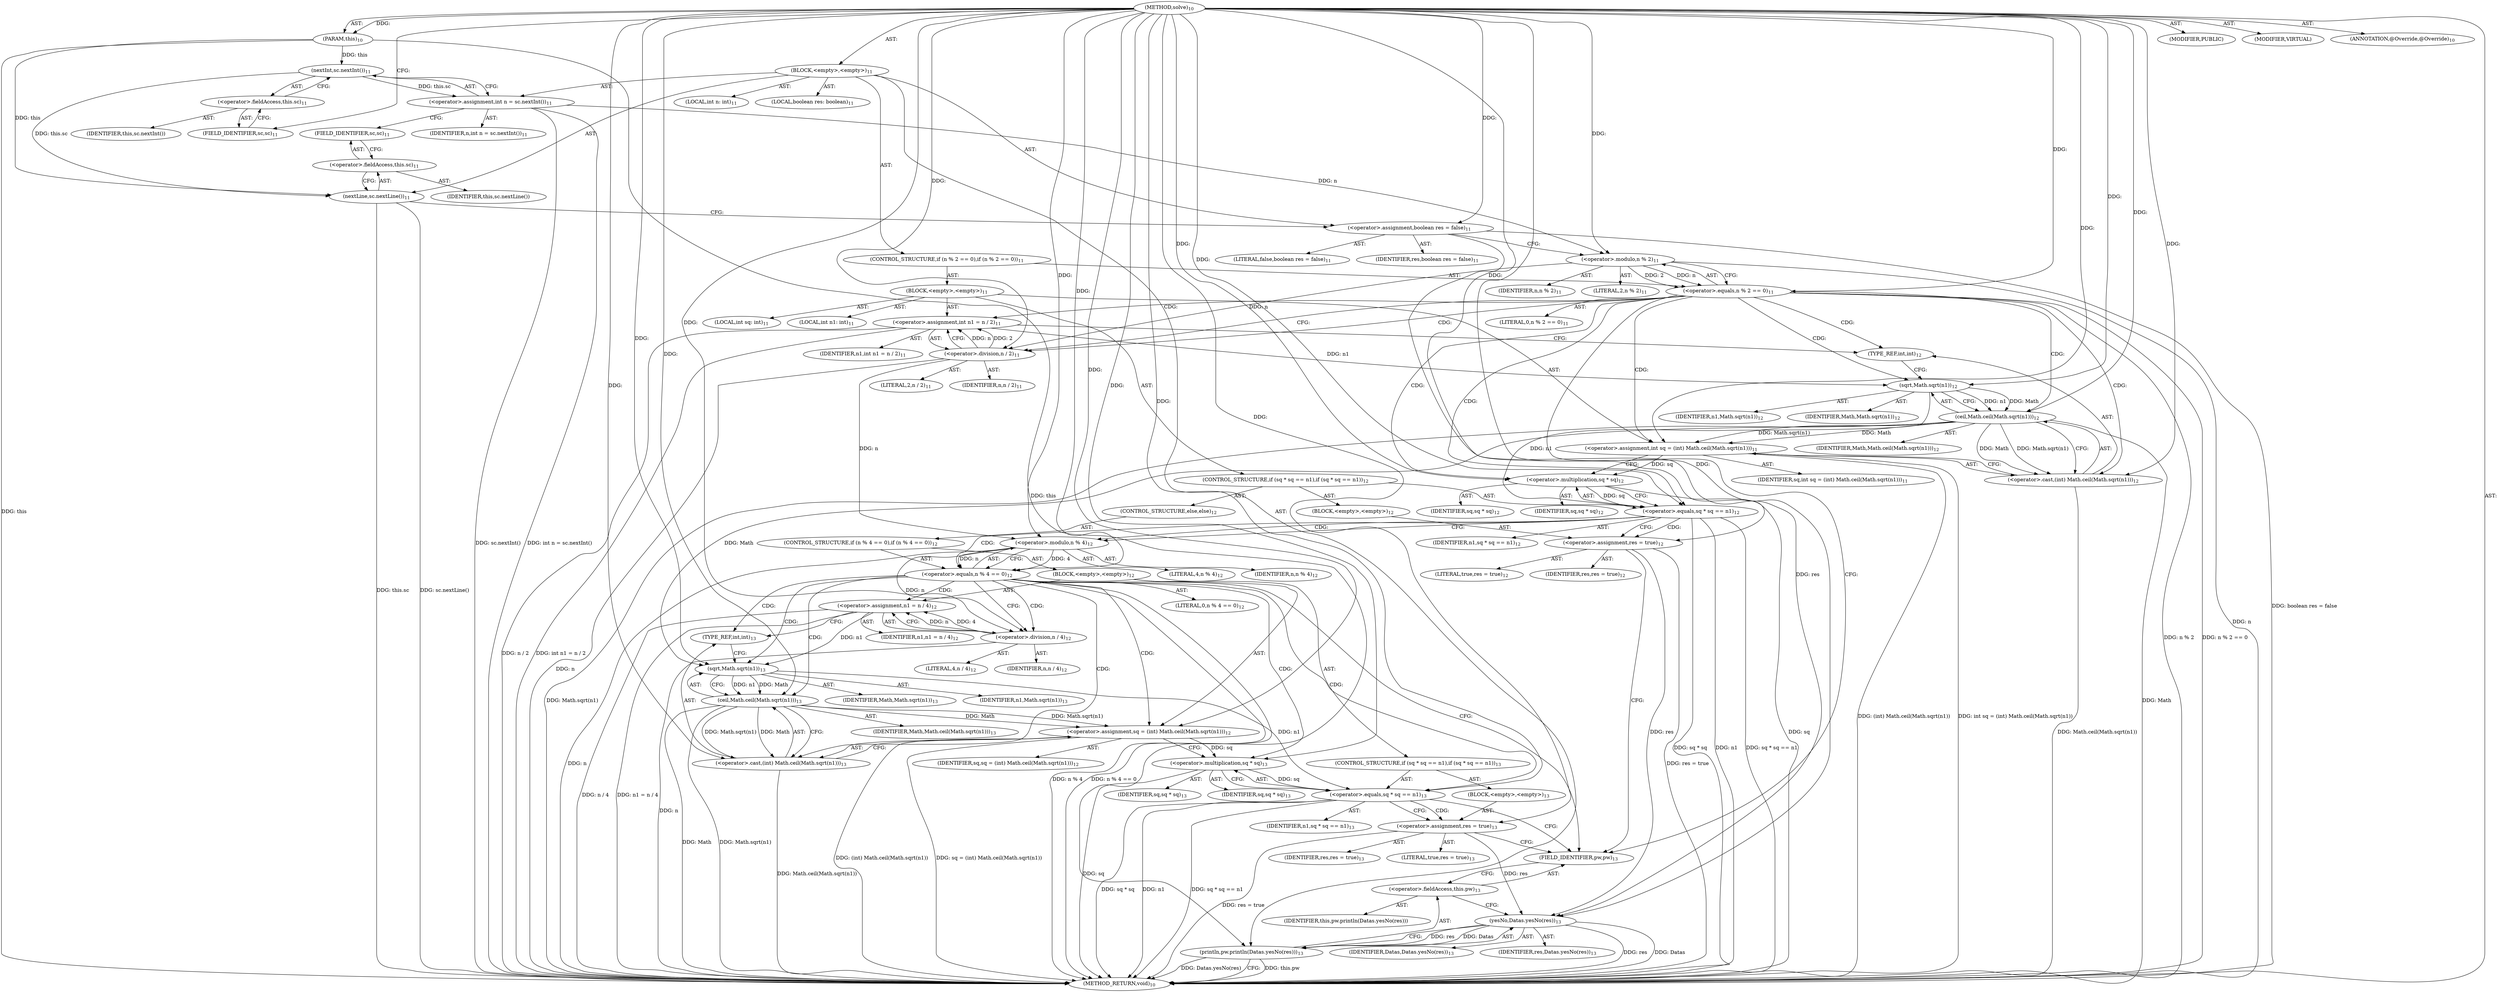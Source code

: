 digraph "solve" {  
"118" [label = <(METHOD,solve)<SUB>10</SUB>> ]
"119" [label = <(PARAM,this)<SUB>10</SUB>> ]
"120" [label = <(BLOCK,&lt;empty&gt;,&lt;empty&gt;)<SUB>11</SUB>> ]
"121" [label = <(LOCAL,int n: int)<SUB>11</SUB>> ]
"122" [label = <(&lt;operator&gt;.assignment,int n = sc.nextInt())<SUB>11</SUB>> ]
"123" [label = <(IDENTIFIER,n,int n = sc.nextInt())<SUB>11</SUB>> ]
"124" [label = <(nextInt,sc.nextInt())<SUB>11</SUB>> ]
"125" [label = <(&lt;operator&gt;.fieldAccess,this.sc)<SUB>11</SUB>> ]
"126" [label = <(IDENTIFIER,this,sc.nextInt())> ]
"127" [label = <(FIELD_IDENTIFIER,sc,sc)<SUB>11</SUB>> ]
"128" [label = <(nextLine,sc.nextLine())<SUB>11</SUB>> ]
"129" [label = <(&lt;operator&gt;.fieldAccess,this.sc)<SUB>11</SUB>> ]
"130" [label = <(IDENTIFIER,this,sc.nextLine())> ]
"131" [label = <(FIELD_IDENTIFIER,sc,sc)<SUB>11</SUB>> ]
"132" [label = <(LOCAL,boolean res: boolean)<SUB>11</SUB>> ]
"133" [label = <(&lt;operator&gt;.assignment,boolean res = false)<SUB>11</SUB>> ]
"134" [label = <(IDENTIFIER,res,boolean res = false)<SUB>11</SUB>> ]
"135" [label = <(LITERAL,false,boolean res = false)<SUB>11</SUB>> ]
"136" [label = <(CONTROL_STRUCTURE,if (n % 2 == 0),if (n % 2 == 0))<SUB>11</SUB>> ]
"137" [label = <(&lt;operator&gt;.equals,n % 2 == 0)<SUB>11</SUB>> ]
"138" [label = <(&lt;operator&gt;.modulo,n % 2)<SUB>11</SUB>> ]
"139" [label = <(IDENTIFIER,n,n % 2)<SUB>11</SUB>> ]
"140" [label = <(LITERAL,2,n % 2)<SUB>11</SUB>> ]
"141" [label = <(LITERAL,0,n % 2 == 0)<SUB>11</SUB>> ]
"142" [label = <(BLOCK,&lt;empty&gt;,&lt;empty&gt;)<SUB>11</SUB>> ]
"143" [label = <(LOCAL,int n1: int)<SUB>11</SUB>> ]
"144" [label = <(&lt;operator&gt;.assignment,int n1 = n / 2)<SUB>11</SUB>> ]
"145" [label = <(IDENTIFIER,n1,int n1 = n / 2)<SUB>11</SUB>> ]
"146" [label = <(&lt;operator&gt;.division,n / 2)<SUB>11</SUB>> ]
"147" [label = <(IDENTIFIER,n,n / 2)<SUB>11</SUB>> ]
"148" [label = <(LITERAL,2,n / 2)<SUB>11</SUB>> ]
"149" [label = <(LOCAL,int sq: int)<SUB>11</SUB>> ]
"150" [label = <(&lt;operator&gt;.assignment,int sq = (int) Math.ceil(Math.sqrt(n1)))<SUB>11</SUB>> ]
"151" [label = <(IDENTIFIER,sq,int sq = (int) Math.ceil(Math.sqrt(n1)))<SUB>11</SUB>> ]
"152" [label = <(&lt;operator&gt;.cast,(int) Math.ceil(Math.sqrt(n1)))<SUB>12</SUB>> ]
"153" [label = <(TYPE_REF,int,int)<SUB>12</SUB>> ]
"154" [label = <(ceil,Math.ceil(Math.sqrt(n1)))<SUB>12</SUB>> ]
"155" [label = <(IDENTIFIER,Math,Math.ceil(Math.sqrt(n1)))<SUB>12</SUB>> ]
"156" [label = <(sqrt,Math.sqrt(n1))<SUB>12</SUB>> ]
"157" [label = <(IDENTIFIER,Math,Math.sqrt(n1))<SUB>12</SUB>> ]
"158" [label = <(IDENTIFIER,n1,Math.sqrt(n1))<SUB>12</SUB>> ]
"159" [label = <(CONTROL_STRUCTURE,if (sq * sq == n1),if (sq * sq == n1))<SUB>12</SUB>> ]
"160" [label = <(&lt;operator&gt;.equals,sq * sq == n1)<SUB>12</SUB>> ]
"161" [label = <(&lt;operator&gt;.multiplication,sq * sq)<SUB>12</SUB>> ]
"162" [label = <(IDENTIFIER,sq,sq * sq)<SUB>12</SUB>> ]
"163" [label = <(IDENTIFIER,sq,sq * sq)<SUB>12</SUB>> ]
"164" [label = <(IDENTIFIER,n1,sq * sq == n1)<SUB>12</SUB>> ]
"165" [label = <(BLOCK,&lt;empty&gt;,&lt;empty&gt;)<SUB>12</SUB>> ]
"166" [label = <(&lt;operator&gt;.assignment,res = true)<SUB>12</SUB>> ]
"167" [label = <(IDENTIFIER,res,res = true)<SUB>12</SUB>> ]
"168" [label = <(LITERAL,true,res = true)<SUB>12</SUB>> ]
"169" [label = <(CONTROL_STRUCTURE,else,else)<SUB>12</SUB>> ]
"170" [label = <(CONTROL_STRUCTURE,if (n % 4 == 0),if (n % 4 == 0))<SUB>12</SUB>> ]
"171" [label = <(&lt;operator&gt;.equals,n % 4 == 0)<SUB>12</SUB>> ]
"172" [label = <(&lt;operator&gt;.modulo,n % 4)<SUB>12</SUB>> ]
"173" [label = <(IDENTIFIER,n,n % 4)<SUB>12</SUB>> ]
"174" [label = <(LITERAL,4,n % 4)<SUB>12</SUB>> ]
"175" [label = <(LITERAL,0,n % 4 == 0)<SUB>12</SUB>> ]
"176" [label = <(BLOCK,&lt;empty&gt;,&lt;empty&gt;)<SUB>12</SUB>> ]
"177" [label = <(&lt;operator&gt;.assignment,n1 = n / 4)<SUB>12</SUB>> ]
"178" [label = <(IDENTIFIER,n1,n1 = n / 4)<SUB>12</SUB>> ]
"179" [label = <(&lt;operator&gt;.division,n / 4)<SUB>12</SUB>> ]
"180" [label = <(IDENTIFIER,n,n / 4)<SUB>12</SUB>> ]
"181" [label = <(LITERAL,4,n / 4)<SUB>12</SUB>> ]
"182" [label = <(&lt;operator&gt;.assignment,sq = (int) Math.ceil(Math.sqrt(n1)))<SUB>12</SUB>> ]
"183" [label = <(IDENTIFIER,sq,sq = (int) Math.ceil(Math.sqrt(n1)))<SUB>12</SUB>> ]
"184" [label = <(&lt;operator&gt;.cast,(int) Math.ceil(Math.sqrt(n1)))<SUB>13</SUB>> ]
"185" [label = <(TYPE_REF,int,int)<SUB>13</SUB>> ]
"186" [label = <(ceil,Math.ceil(Math.sqrt(n1)))<SUB>13</SUB>> ]
"187" [label = <(IDENTIFIER,Math,Math.ceil(Math.sqrt(n1)))<SUB>13</SUB>> ]
"188" [label = <(sqrt,Math.sqrt(n1))<SUB>13</SUB>> ]
"189" [label = <(IDENTIFIER,Math,Math.sqrt(n1))<SUB>13</SUB>> ]
"190" [label = <(IDENTIFIER,n1,Math.sqrt(n1))<SUB>13</SUB>> ]
"191" [label = <(CONTROL_STRUCTURE,if (sq * sq == n1),if (sq * sq == n1))<SUB>13</SUB>> ]
"192" [label = <(&lt;operator&gt;.equals,sq * sq == n1)<SUB>13</SUB>> ]
"193" [label = <(&lt;operator&gt;.multiplication,sq * sq)<SUB>13</SUB>> ]
"194" [label = <(IDENTIFIER,sq,sq * sq)<SUB>13</SUB>> ]
"195" [label = <(IDENTIFIER,sq,sq * sq)<SUB>13</SUB>> ]
"196" [label = <(IDENTIFIER,n1,sq * sq == n1)<SUB>13</SUB>> ]
"197" [label = <(BLOCK,&lt;empty&gt;,&lt;empty&gt;)<SUB>13</SUB>> ]
"198" [label = <(&lt;operator&gt;.assignment,res = true)<SUB>13</SUB>> ]
"199" [label = <(IDENTIFIER,res,res = true)<SUB>13</SUB>> ]
"200" [label = <(LITERAL,true,res = true)<SUB>13</SUB>> ]
"201" [label = <(println,pw.println(Datas.yesNo(res)))<SUB>13</SUB>> ]
"202" [label = <(&lt;operator&gt;.fieldAccess,this.pw)<SUB>13</SUB>> ]
"203" [label = <(IDENTIFIER,this,pw.println(Datas.yesNo(res)))> ]
"204" [label = <(FIELD_IDENTIFIER,pw,pw)<SUB>13</SUB>> ]
"205" [label = <(yesNo,Datas.yesNo(res))<SUB>13</SUB>> ]
"206" [label = <(IDENTIFIER,Datas,Datas.yesNo(res))<SUB>13</SUB>> ]
"207" [label = <(IDENTIFIER,res,Datas.yesNo(res))<SUB>13</SUB>> ]
"208" [label = <(MODIFIER,PUBLIC)> ]
"209" [label = <(MODIFIER,VIRTUAL)> ]
"210" [label = <(ANNOTATION,@Override,@Override)<SUB>10</SUB>> ]
"211" [label = <(METHOD_RETURN,void)<SUB>10</SUB>> ]
  "118" -> "119"  [ label = "AST: "] 
  "118" -> "120"  [ label = "AST: "] 
  "118" -> "208"  [ label = "AST: "] 
  "118" -> "209"  [ label = "AST: "] 
  "118" -> "210"  [ label = "AST: "] 
  "118" -> "211"  [ label = "AST: "] 
  "120" -> "121"  [ label = "AST: "] 
  "120" -> "122"  [ label = "AST: "] 
  "120" -> "128"  [ label = "AST: "] 
  "120" -> "132"  [ label = "AST: "] 
  "120" -> "133"  [ label = "AST: "] 
  "120" -> "136"  [ label = "AST: "] 
  "120" -> "201"  [ label = "AST: "] 
  "122" -> "123"  [ label = "AST: "] 
  "122" -> "124"  [ label = "AST: "] 
  "124" -> "125"  [ label = "AST: "] 
  "125" -> "126"  [ label = "AST: "] 
  "125" -> "127"  [ label = "AST: "] 
  "128" -> "129"  [ label = "AST: "] 
  "129" -> "130"  [ label = "AST: "] 
  "129" -> "131"  [ label = "AST: "] 
  "133" -> "134"  [ label = "AST: "] 
  "133" -> "135"  [ label = "AST: "] 
  "136" -> "137"  [ label = "AST: "] 
  "136" -> "142"  [ label = "AST: "] 
  "137" -> "138"  [ label = "AST: "] 
  "137" -> "141"  [ label = "AST: "] 
  "138" -> "139"  [ label = "AST: "] 
  "138" -> "140"  [ label = "AST: "] 
  "142" -> "143"  [ label = "AST: "] 
  "142" -> "144"  [ label = "AST: "] 
  "142" -> "149"  [ label = "AST: "] 
  "142" -> "150"  [ label = "AST: "] 
  "142" -> "159"  [ label = "AST: "] 
  "144" -> "145"  [ label = "AST: "] 
  "144" -> "146"  [ label = "AST: "] 
  "146" -> "147"  [ label = "AST: "] 
  "146" -> "148"  [ label = "AST: "] 
  "150" -> "151"  [ label = "AST: "] 
  "150" -> "152"  [ label = "AST: "] 
  "152" -> "153"  [ label = "AST: "] 
  "152" -> "154"  [ label = "AST: "] 
  "154" -> "155"  [ label = "AST: "] 
  "154" -> "156"  [ label = "AST: "] 
  "156" -> "157"  [ label = "AST: "] 
  "156" -> "158"  [ label = "AST: "] 
  "159" -> "160"  [ label = "AST: "] 
  "159" -> "165"  [ label = "AST: "] 
  "159" -> "169"  [ label = "AST: "] 
  "160" -> "161"  [ label = "AST: "] 
  "160" -> "164"  [ label = "AST: "] 
  "161" -> "162"  [ label = "AST: "] 
  "161" -> "163"  [ label = "AST: "] 
  "165" -> "166"  [ label = "AST: "] 
  "166" -> "167"  [ label = "AST: "] 
  "166" -> "168"  [ label = "AST: "] 
  "169" -> "170"  [ label = "AST: "] 
  "170" -> "171"  [ label = "AST: "] 
  "170" -> "176"  [ label = "AST: "] 
  "171" -> "172"  [ label = "AST: "] 
  "171" -> "175"  [ label = "AST: "] 
  "172" -> "173"  [ label = "AST: "] 
  "172" -> "174"  [ label = "AST: "] 
  "176" -> "177"  [ label = "AST: "] 
  "176" -> "182"  [ label = "AST: "] 
  "176" -> "191"  [ label = "AST: "] 
  "177" -> "178"  [ label = "AST: "] 
  "177" -> "179"  [ label = "AST: "] 
  "179" -> "180"  [ label = "AST: "] 
  "179" -> "181"  [ label = "AST: "] 
  "182" -> "183"  [ label = "AST: "] 
  "182" -> "184"  [ label = "AST: "] 
  "184" -> "185"  [ label = "AST: "] 
  "184" -> "186"  [ label = "AST: "] 
  "186" -> "187"  [ label = "AST: "] 
  "186" -> "188"  [ label = "AST: "] 
  "188" -> "189"  [ label = "AST: "] 
  "188" -> "190"  [ label = "AST: "] 
  "191" -> "192"  [ label = "AST: "] 
  "191" -> "197"  [ label = "AST: "] 
  "192" -> "193"  [ label = "AST: "] 
  "192" -> "196"  [ label = "AST: "] 
  "193" -> "194"  [ label = "AST: "] 
  "193" -> "195"  [ label = "AST: "] 
  "197" -> "198"  [ label = "AST: "] 
  "198" -> "199"  [ label = "AST: "] 
  "198" -> "200"  [ label = "AST: "] 
  "201" -> "202"  [ label = "AST: "] 
  "201" -> "205"  [ label = "AST: "] 
  "202" -> "203"  [ label = "AST: "] 
  "202" -> "204"  [ label = "AST: "] 
  "205" -> "206"  [ label = "AST: "] 
  "205" -> "207"  [ label = "AST: "] 
  "122" -> "131"  [ label = "CFG: "] 
  "128" -> "133"  [ label = "CFG: "] 
  "133" -> "138"  [ label = "CFG: "] 
  "201" -> "211"  [ label = "CFG: "] 
  "124" -> "122"  [ label = "CFG: "] 
  "129" -> "128"  [ label = "CFG: "] 
  "137" -> "146"  [ label = "CFG: "] 
  "137" -> "204"  [ label = "CFG: "] 
  "202" -> "205"  [ label = "CFG: "] 
  "205" -> "201"  [ label = "CFG: "] 
  "125" -> "124"  [ label = "CFG: "] 
  "131" -> "129"  [ label = "CFG: "] 
  "138" -> "137"  [ label = "CFG: "] 
  "144" -> "153"  [ label = "CFG: "] 
  "150" -> "161"  [ label = "CFG: "] 
  "204" -> "202"  [ label = "CFG: "] 
  "127" -> "125"  [ label = "CFG: "] 
  "146" -> "144"  [ label = "CFG: "] 
  "152" -> "150"  [ label = "CFG: "] 
  "160" -> "166"  [ label = "CFG: "] 
  "160" -> "172"  [ label = "CFG: "] 
  "153" -> "156"  [ label = "CFG: "] 
  "154" -> "152"  [ label = "CFG: "] 
  "161" -> "160"  [ label = "CFG: "] 
  "166" -> "204"  [ label = "CFG: "] 
  "156" -> "154"  [ label = "CFG: "] 
  "171" -> "179"  [ label = "CFG: "] 
  "171" -> "204"  [ label = "CFG: "] 
  "172" -> "171"  [ label = "CFG: "] 
  "177" -> "185"  [ label = "CFG: "] 
  "182" -> "193"  [ label = "CFG: "] 
  "179" -> "177"  [ label = "CFG: "] 
  "184" -> "182"  [ label = "CFG: "] 
  "192" -> "198"  [ label = "CFG: "] 
  "192" -> "204"  [ label = "CFG: "] 
  "185" -> "188"  [ label = "CFG: "] 
  "186" -> "184"  [ label = "CFG: "] 
  "193" -> "192"  [ label = "CFG: "] 
  "198" -> "204"  [ label = "CFG: "] 
  "188" -> "186"  [ label = "CFG: "] 
  "118" -> "127"  [ label = "CFG: "] 
  "119" -> "211"  [ label = "DDG: this"] 
  "122" -> "211"  [ label = "DDG: sc.nextInt()"] 
  "122" -> "211"  [ label = "DDG: int n = sc.nextInt()"] 
  "128" -> "211"  [ label = "DDG: this.sc"] 
  "128" -> "211"  [ label = "DDG: sc.nextLine()"] 
  "133" -> "211"  [ label = "DDG: boolean res = false"] 
  "138" -> "211"  [ label = "DDG: n"] 
  "137" -> "211"  [ label = "DDG: n % 2"] 
  "137" -> "211"  [ label = "DDG: n % 2 == 0"] 
  "146" -> "211"  [ label = "DDG: n"] 
  "144" -> "211"  [ label = "DDG: n / 2"] 
  "144" -> "211"  [ label = "DDG: int n1 = n / 2"] 
  "154" -> "211"  [ label = "DDG: Math"] 
  "154" -> "211"  [ label = "DDG: Math.sqrt(n1)"] 
  "152" -> "211"  [ label = "DDG: Math.ceil(Math.sqrt(n1))"] 
  "150" -> "211"  [ label = "DDG: (int) Math.ceil(Math.sqrt(n1))"] 
  "150" -> "211"  [ label = "DDG: int sq = (int) Math.ceil(Math.sqrt(n1))"] 
  "161" -> "211"  [ label = "DDG: sq"] 
  "160" -> "211"  [ label = "DDG: sq * sq"] 
  "160" -> "211"  [ label = "DDG: n1"] 
  "160" -> "211"  [ label = "DDG: sq * sq == n1"] 
  "172" -> "211"  [ label = "DDG: n"] 
  "171" -> "211"  [ label = "DDG: n % 4"] 
  "171" -> "211"  [ label = "DDG: n % 4 == 0"] 
  "179" -> "211"  [ label = "DDG: n"] 
  "177" -> "211"  [ label = "DDG: n / 4"] 
  "177" -> "211"  [ label = "DDG: n1 = n / 4"] 
  "186" -> "211"  [ label = "DDG: Math"] 
  "186" -> "211"  [ label = "DDG: Math.sqrt(n1)"] 
  "184" -> "211"  [ label = "DDG: Math.ceil(Math.sqrt(n1))"] 
  "182" -> "211"  [ label = "DDG: (int) Math.ceil(Math.sqrt(n1))"] 
  "182" -> "211"  [ label = "DDG: sq = (int) Math.ceil(Math.sqrt(n1))"] 
  "193" -> "211"  [ label = "DDG: sq"] 
  "192" -> "211"  [ label = "DDG: sq * sq"] 
  "192" -> "211"  [ label = "DDG: n1"] 
  "192" -> "211"  [ label = "DDG: sq * sq == n1"] 
  "198" -> "211"  [ label = "DDG: res = true"] 
  "166" -> "211"  [ label = "DDG: res = true"] 
  "201" -> "211"  [ label = "DDG: this.pw"] 
  "205" -> "211"  [ label = "DDG: res"] 
  "201" -> "211"  [ label = "DDG: Datas.yesNo(res)"] 
  "205" -> "211"  [ label = "DDG: Datas"] 
  "118" -> "119"  [ label = "DDG: "] 
  "124" -> "122"  [ label = "DDG: this.sc"] 
  "118" -> "133"  [ label = "DDG: "] 
  "119" -> "128"  [ label = "DDG: this"] 
  "124" -> "128"  [ label = "DDG: this.sc"] 
  "119" -> "201"  [ label = "DDG: this"] 
  "205" -> "201"  [ label = "DDG: Datas"] 
  "205" -> "201"  [ label = "DDG: res"] 
  "119" -> "124"  [ label = "DDG: this"] 
  "138" -> "137"  [ label = "DDG: n"] 
  "138" -> "137"  [ label = "DDG: 2"] 
  "118" -> "137"  [ label = "DDG: "] 
  "146" -> "144"  [ label = "DDG: n"] 
  "146" -> "144"  [ label = "DDG: 2"] 
  "118" -> "150"  [ label = "DDG: "] 
  "154" -> "150"  [ label = "DDG: Math"] 
  "154" -> "150"  [ label = "DDG: Math.sqrt(n1)"] 
  "118" -> "205"  [ label = "DDG: "] 
  "133" -> "205"  [ label = "DDG: res"] 
  "198" -> "205"  [ label = "DDG: res"] 
  "166" -> "205"  [ label = "DDG: res"] 
  "122" -> "138"  [ label = "DDG: n"] 
  "118" -> "138"  [ label = "DDG: "] 
  "138" -> "146"  [ label = "DDG: n"] 
  "118" -> "146"  [ label = "DDG: "] 
  "118" -> "152"  [ label = "DDG: "] 
  "154" -> "152"  [ label = "DDG: Math"] 
  "154" -> "152"  [ label = "DDG: Math.sqrt(n1)"] 
  "161" -> "160"  [ label = "DDG: sq"] 
  "156" -> "160"  [ label = "DDG: n1"] 
  "118" -> "160"  [ label = "DDG: "] 
  "118" -> "166"  [ label = "DDG: "] 
  "156" -> "154"  [ label = "DDG: Math"] 
  "118" -> "154"  [ label = "DDG: "] 
  "156" -> "154"  [ label = "DDG: n1"] 
  "150" -> "161"  [ label = "DDG: sq"] 
  "118" -> "161"  [ label = "DDG: "] 
  "118" -> "156"  [ label = "DDG: "] 
  "144" -> "156"  [ label = "DDG: n1"] 
  "172" -> "171"  [ label = "DDG: n"] 
  "172" -> "171"  [ label = "DDG: 4"] 
  "118" -> "171"  [ label = "DDG: "] 
  "179" -> "177"  [ label = "DDG: n"] 
  "179" -> "177"  [ label = "DDG: 4"] 
  "118" -> "182"  [ label = "DDG: "] 
  "186" -> "182"  [ label = "DDG: Math"] 
  "186" -> "182"  [ label = "DDG: Math.sqrt(n1)"] 
  "146" -> "172"  [ label = "DDG: n"] 
  "118" -> "172"  [ label = "DDG: "] 
  "172" -> "179"  [ label = "DDG: n"] 
  "118" -> "179"  [ label = "DDG: "] 
  "118" -> "184"  [ label = "DDG: "] 
  "186" -> "184"  [ label = "DDG: Math"] 
  "186" -> "184"  [ label = "DDG: Math.sqrt(n1)"] 
  "193" -> "192"  [ label = "DDG: sq"] 
  "188" -> "192"  [ label = "DDG: n1"] 
  "118" -> "192"  [ label = "DDG: "] 
  "118" -> "198"  [ label = "DDG: "] 
  "188" -> "186"  [ label = "DDG: Math"] 
  "118" -> "186"  [ label = "DDG: "] 
  "188" -> "186"  [ label = "DDG: n1"] 
  "182" -> "193"  [ label = "DDG: sq"] 
  "118" -> "193"  [ label = "DDG: "] 
  "154" -> "188"  [ label = "DDG: Math"] 
  "118" -> "188"  [ label = "DDG: "] 
  "177" -> "188"  [ label = "DDG: n1"] 
  "137" -> "160"  [ label = "CDG: "] 
  "137" -> "154"  [ label = "CDG: "] 
  "137" -> "146"  [ label = "CDG: "] 
  "137" -> "161"  [ label = "CDG: "] 
  "137" -> "150"  [ label = "CDG: "] 
  "137" -> "153"  [ label = "CDG: "] 
  "137" -> "144"  [ label = "CDG: "] 
  "137" -> "152"  [ label = "CDG: "] 
  "137" -> "156"  [ label = "CDG: "] 
  "160" -> "166"  [ label = "CDG: "] 
  "160" -> "171"  [ label = "CDG: "] 
  "160" -> "172"  [ label = "CDG: "] 
  "171" -> "188"  [ label = "CDG: "] 
  "171" -> "192"  [ label = "CDG: "] 
  "171" -> "193"  [ label = "CDG: "] 
  "171" -> "179"  [ label = "CDG: "] 
  "171" -> "185"  [ label = "CDG: "] 
  "171" -> "184"  [ label = "CDG: "] 
  "171" -> "177"  [ label = "CDG: "] 
  "171" -> "182"  [ label = "CDG: "] 
  "171" -> "186"  [ label = "CDG: "] 
  "192" -> "198"  [ label = "CDG: "] 
}
